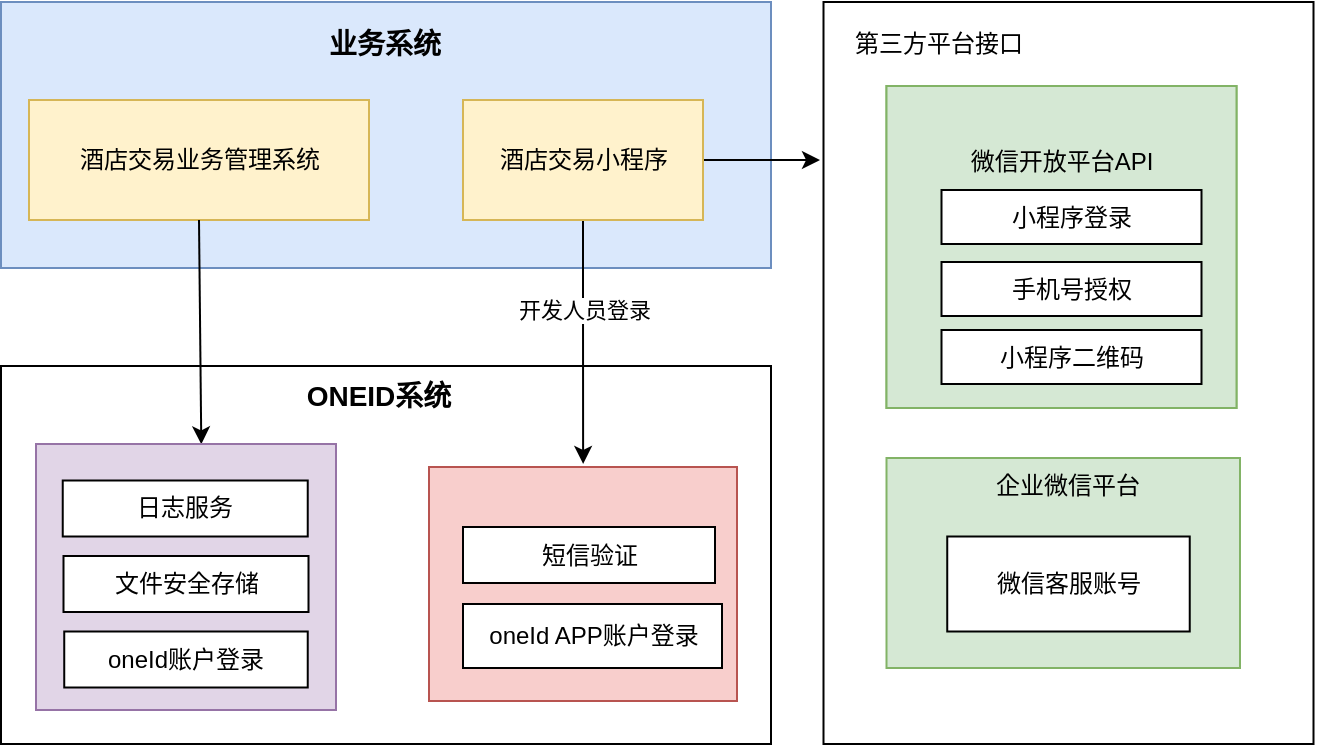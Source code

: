 <mxfile version="21.2.7" type="github">
  <diagram name="第 1 页" id="Np193QciclchziamgRV2">
    <mxGraphModel dx="1434" dy="708" grid="1" gridSize="7" guides="1" tooltips="1" connect="1" arrows="1" fold="1" page="1" pageScale="1" pageWidth="827" pageHeight="1169" math="0" shadow="0">
      <root>
        <mxCell id="0" />
        <mxCell id="1" parent="0" />
        <mxCell id="oX5z3cnjNfNshfQTSJ5x-25" value="" style="rounded=0;whiteSpace=wrap;html=1;" parent="1" vertex="1">
          <mxGeometry x="150.5" y="413" width="385" height="189" as="geometry" />
        </mxCell>
        <mxCell id="oX5z3cnjNfNshfQTSJ5x-45" value="" style="rounded=0;whiteSpace=wrap;html=1;fillColor=#f8cecc;strokeColor=#b85450;" parent="1" vertex="1">
          <mxGeometry x="364.5" y="463.5" width="154" height="117" as="geometry" />
        </mxCell>
        <mxCell id="oX5z3cnjNfNshfQTSJ5x-27" value="" style="rounded=0;whiteSpace=wrap;html=1;" parent="1" vertex="1">
          <mxGeometry x="561.75" y="231" width="245" height="371" as="geometry" />
        </mxCell>
        <mxCell id="oX5z3cnjNfNshfQTSJ5x-28" value="" style="group;fillColor=#d5e8d4;strokeColor=#82b366;container=0;" parent="1" vertex="1" connectable="0">
          <mxGeometry x="593.25" y="273" width="175" height="161" as="geometry" />
        </mxCell>
        <mxCell id="oX5z3cnjNfNshfQTSJ5x-30" value="&lt;font style=&quot;font-size: 14px;&quot;&gt;&lt;b&gt;ONEID系统&lt;/b&gt;&lt;/font&gt;" style="text;html=1;strokeColor=none;fillColor=none;align=center;verticalAlign=middle;whiteSpace=wrap;rounded=0;" parent="1" vertex="1">
          <mxGeometry x="301" y="413" width="77" height="30" as="geometry" />
        </mxCell>
        <mxCell id="oX5z3cnjNfNshfQTSJ5x-34" value="短信验证" style="rounded=0;whiteSpace=wrap;html=1;" parent="1" vertex="1">
          <mxGeometry x="381.5" y="493.5" width="126" height="28" as="geometry" />
        </mxCell>
        <mxCell id="oX5z3cnjNfNshfQTSJ5x-37" value="oneId APP账户登录" style="rounded=0;whiteSpace=wrap;html=1;" parent="1" vertex="1">
          <mxGeometry x="381.5" y="532" width="129.5" height="32" as="geometry" />
        </mxCell>
        <mxCell id="oX5z3cnjNfNshfQTSJ5x-38" value="第三方平台接口" style="text;html=1;strokeColor=none;fillColor=none;align=center;verticalAlign=middle;whiteSpace=wrap;rounded=0;" parent="1" vertex="1">
          <mxGeometry x="567" y="231" width="105" height="42" as="geometry" />
        </mxCell>
        <mxCell id="oX5z3cnjNfNshfQTSJ5x-3" value="" style="rounded=0;whiteSpace=wrap;html=1;fillColor=#d5e8d4;strokeColor=#82b366;" parent="1" vertex="1">
          <mxGeometry x="593.25" y="273" width="175" height="161" as="geometry" />
        </mxCell>
        <mxCell id="oX5z3cnjNfNshfQTSJ5x-4" value="微信开放平台API" style="text;html=1;strokeColor=none;fillColor=none;align=center;verticalAlign=middle;whiteSpace=wrap;rounded=0;" parent="1" vertex="1">
          <mxGeometry x="631.75" y="304" width="98" height="14" as="geometry" />
        </mxCell>
        <mxCell id="oX5z3cnjNfNshfQTSJ5x-5" value="小程序登录" style="rounded=0;whiteSpace=wrap;html=1;" parent="1" vertex="1">
          <mxGeometry x="620.75" y="325" width="130" height="27" as="geometry" />
        </mxCell>
        <mxCell id="oX5z3cnjNfNshfQTSJ5x-6" value="手机号授权" style="rounded=0;whiteSpace=wrap;html=1;" parent="1" vertex="1">
          <mxGeometry x="620.75" y="361" width="130" height="27" as="geometry" />
        </mxCell>
        <mxCell id="oX5z3cnjNfNshfQTSJ5x-7" value="小程序二维码" style="rounded=0;whiteSpace=wrap;html=1;" parent="1" vertex="1">
          <mxGeometry x="620.75" y="395" width="130" height="27" as="geometry" />
        </mxCell>
        <mxCell id="oX5z3cnjNfNshfQTSJ5x-9" value="" style="rounded=0;whiteSpace=wrap;html=1;fillColor=#d5e8d4;strokeColor=#82b366;" parent="1" vertex="1">
          <mxGeometry x="593.25" y="459" width="176.75" height="105" as="geometry" />
        </mxCell>
        <mxCell id="oX5z3cnjNfNshfQTSJ5x-11" value="微信客服账号" style="rounded=0;whiteSpace=wrap;html=1;" parent="1" vertex="1">
          <mxGeometry x="623.62" y="498.25" width="121.25" height="47.5" as="geometry" />
        </mxCell>
        <mxCell id="oX5z3cnjNfNshfQTSJ5x-13" value="企业微信平台" style="text;html=1;strokeColor=none;fillColor=none;align=center;verticalAlign=middle;whiteSpace=wrap;rounded=0;" parent="1" vertex="1">
          <mxGeometry x="642.25" y="459" width="84" height="28" as="geometry" />
        </mxCell>
        <mxCell id="oX5z3cnjNfNshfQTSJ5x-26" value="" style="rounded=0;whiteSpace=wrap;html=1;fillColor=#dae8fc;strokeColor=#6c8ebf;" parent="1" vertex="1">
          <mxGeometry x="150.5" y="231" width="385.0" height="133" as="geometry" />
        </mxCell>
        <mxCell id="oX5z3cnjNfNshfQTSJ5x-29" value="&lt;font style=&quot;font-size: 14px;&quot;&gt;&lt;b&gt;业务系统&lt;/b&gt;&lt;/font&gt;" style="text;html=1;strokeColor=none;fillColor=none;align=center;verticalAlign=middle;whiteSpace=wrap;rounded=0;" parent="1" vertex="1">
          <mxGeometry x="312.44" y="237" width="61.111" height="30" as="geometry" />
        </mxCell>
        <mxCell id="oX5z3cnjNfNshfQTSJ5x-41" style="edgeStyle=orthogonalEdgeStyle;rounded=0;orthogonalLoop=1;jettySize=auto;html=1;" parent="1" source="oX5z3cnjNfNshfQTSJ5x-2" edge="1">
          <mxGeometry relative="1" as="geometry">
            <mxPoint x="560" y="310.0" as="targetPoint" />
          </mxGeometry>
        </mxCell>
        <mxCell id="oX5z3cnjNfNshfQTSJ5x-44" style="edgeStyle=orthogonalEdgeStyle;rounded=0;orthogonalLoop=1;jettySize=auto;html=1;entryX=0.756;entryY=0.259;entryDx=0;entryDy=0;entryPerimeter=0;" parent="1" source="oX5z3cnjNfNshfQTSJ5x-2" target="oX5z3cnjNfNshfQTSJ5x-25" edge="1">
          <mxGeometry relative="1" as="geometry" />
        </mxCell>
        <mxCell id="oX5z3cnjNfNshfQTSJ5x-47" value="开发人员登录" style="edgeLabel;html=1;align=center;verticalAlign=middle;resizable=0;points=[];" parent="oX5z3cnjNfNshfQTSJ5x-44" vertex="1" connectable="0">
          <mxGeometry x="-0.402" relative="1" as="geometry">
            <mxPoint y="8" as="offset" />
          </mxGeometry>
        </mxCell>
        <mxCell id="oX5z3cnjNfNshfQTSJ5x-2" value="酒店交易小程序" style="rounded=0;whiteSpace=wrap;html=1;fillColor=#fff2cc;strokeColor=#d6b656;" parent="1" vertex="1">
          <mxGeometry x="381.5" y="280" width="120" height="60" as="geometry" />
        </mxCell>
        <mxCell id="oX5z3cnjNfNshfQTSJ5x-1" value="酒店交易业务管理系统" style="rounded=0;whiteSpace=wrap;html=1;fillColor=#fff2cc;strokeColor=#d6b656;" parent="1" vertex="1">
          <mxGeometry x="164.5" y="280" width="170" height="60" as="geometry" />
        </mxCell>
        <mxCell id="oX5z3cnjNfNshfQTSJ5x-39" value="" style="endArrow=classic;html=1;rounded=0;exitX=0.5;exitY=1;exitDx=0;exitDy=0;entryX=0.551;entryY=0.001;entryDx=0;entryDy=0;entryPerimeter=0;" parent="1" source="oX5z3cnjNfNshfQTSJ5x-1" target="oX5z3cnjNfNshfQTSJ5x-48" edge="1">
          <mxGeometry width="50" height="50" relative="1" as="geometry">
            <mxPoint x="266" y="414" as="sourcePoint" />
            <mxPoint x="250" y="413" as="targetPoint" />
          </mxGeometry>
        </mxCell>
        <mxCell id="oX5z3cnjNfNshfQTSJ5x-48" value="" style="rounded=0;whiteSpace=wrap;html=1;fillColor=#e1d5e7;strokeColor=#9673a6;" parent="1" vertex="1">
          <mxGeometry x="168" y="452" width="150" height="133" as="geometry" />
        </mxCell>
        <mxCell id="oX5z3cnjNfNshfQTSJ5x-43" value="日志服务" style="rounded=0;whiteSpace=wrap;html=1;" parent="1" vertex="1">
          <mxGeometry x="181.37" y="470.25" width="122.5" height="28" as="geometry" />
        </mxCell>
        <mxCell id="oX5z3cnjNfNshfQTSJ5x-36" value="oneId账户登录" style="rounded=0;whiteSpace=wrap;html=1;" parent="1" vertex="1">
          <mxGeometry x="182.12" y="545.75" width="121.75" height="28" as="geometry" />
        </mxCell>
        <mxCell id="oX5z3cnjNfNshfQTSJ5x-33" value="文件安全存储" style="rounded=0;whiteSpace=wrap;html=1;" parent="1" vertex="1">
          <mxGeometry x="181.75" y="508" width="122.5" height="28" as="geometry" />
        </mxCell>
      </root>
    </mxGraphModel>
  </diagram>
</mxfile>
